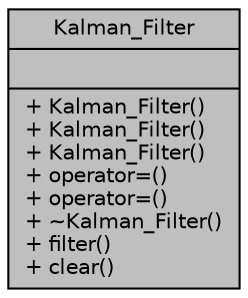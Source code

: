 digraph "Kalman_Filter"
{
 // INTERACTIVE_SVG=YES
 // LATEX_PDF_SIZE
  edge [fontname="Helvetica",fontsize="10",labelfontname="Helvetica",labelfontsize="10"];
  node [fontname="Helvetica",fontsize="10",shape=record];
  Node1 [label="{Kalman_Filter\n||+ Kalman_Filter()\l+ Kalman_Filter()\l+ Kalman_Filter()\l+ operator=()\l+ operator=()\l+ ~Kalman_Filter()\l+ filter()\l+ clear()\l}",height=0.2,width=0.4,color="black", fillcolor="grey75", style="filled", fontcolor="black",tooltip=" "];
}
